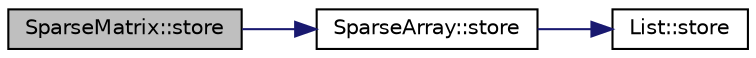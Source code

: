 digraph "SparseMatrix::store"
{
  edge [fontname="Helvetica",fontsize="10",labelfontname="Helvetica",labelfontsize="10"];
  node [fontname="Helvetica",fontsize="10",shape=record];
  rankdir="LR";
  Node1 [label="SparseMatrix::store",height=0.2,width=0.4,color="black", fillcolor="grey75", style="filled", fontcolor="black"];
  Node1 -> Node2 [color="midnightblue",fontsize="10",style="solid",fontname="Helvetica"];
  Node2 [label="SparseArray::store",height=0.2,width=0.4,color="black", fillcolor="white", style="filled",URL="$classSparseArray.html#a9950c0e59ecf391266e1031863b18984"];
  Node2 -> Node3 [color="midnightblue",fontsize="10",style="solid",fontname="Helvetica"];
  Node3 [label="List::store",height=0.2,width=0.4,color="black", fillcolor="white", style="filled",URL="$classList.html#ae769414aa9a0fc3374df51f3b787c5e9"];
}
